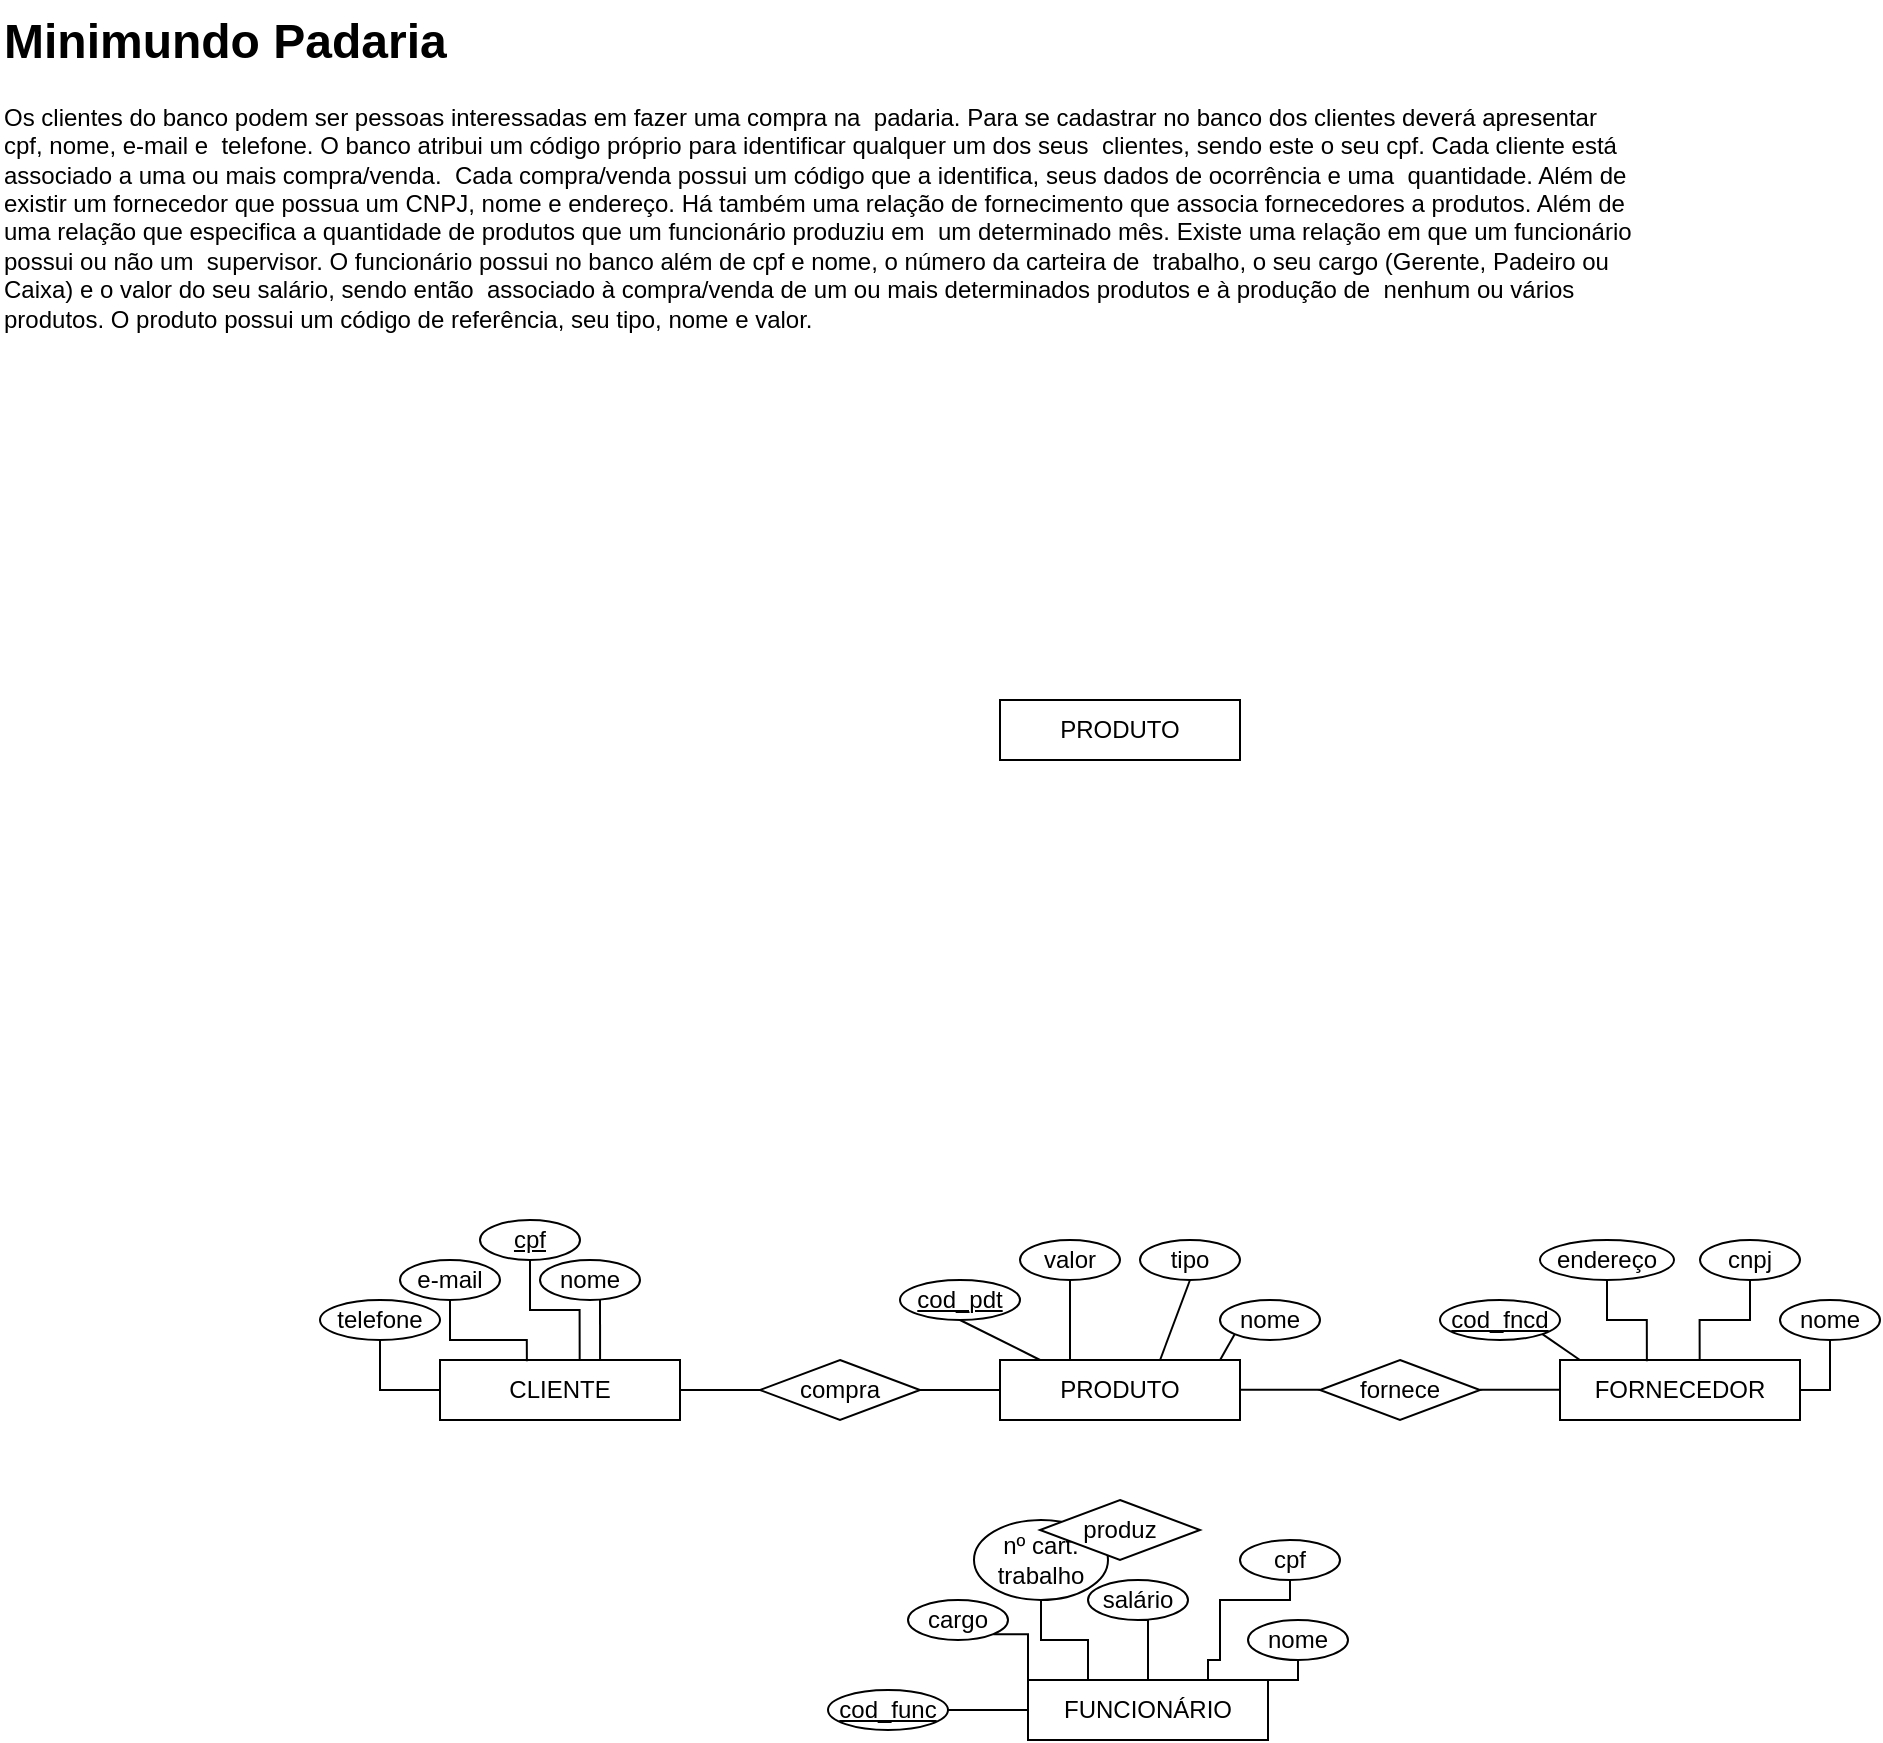 <mxfile version="27.2.0">
  <diagram name="Página-1" id="KaieEYhAneBdvnFzcM9z">
    <mxGraphModel dx="318" dy="215" grid="1" gridSize="10" guides="1" tooltips="1" connect="1" arrows="1" fold="1" page="1" pageScale="1" pageWidth="827" pageHeight="1169" math="0" shadow="0">
      <root>
        <mxCell id="0" />
        <mxCell id="1" parent="0" />
        <mxCell id="9pLMHtDcRqhob4lEy8aN-1" value="&lt;h1 style=&quot;margin-top: 0px;&quot;&gt;&lt;font style=&quot;vertical-align: inherit;&quot;&gt;&lt;font style=&quot;vertical-align: inherit;&quot;&gt;&lt;font style=&quot;vertical-align: inherit;&quot;&gt;&lt;font style=&quot;vertical-align: inherit;&quot;&gt;&lt;font style=&quot;vertical-align: inherit;&quot;&gt;&lt;font style=&quot;vertical-align: inherit;&quot;&gt;Minimundo Padaria&lt;/font&gt;&lt;/font&gt;&lt;/font&gt;&lt;/font&gt;&lt;/font&gt;&lt;/font&gt;&lt;/h1&gt;&lt;p&gt;&lt;font style=&quot;vertical-align: inherit;&quot;&gt;&lt;font style=&quot;vertical-align: inherit;&quot;&gt;&lt;font style=&quot;vertical-align: inherit;&quot;&gt;&lt;font style=&quot;vertical-align: inherit;&quot;&gt;&lt;font style=&quot;vertical-align: inherit;&quot;&gt;&lt;font style=&quot;vertical-align: inherit;&quot;&gt;Os clientes do banco podem ser pessoas interessadas em fazer uma compra na&amp;nbsp; &lt;/font&gt;&lt;/font&gt;&lt;/font&gt;&lt;/font&gt;&lt;font style=&quot;vertical-align: inherit;&quot;&gt;&lt;font style=&quot;vertical-align: inherit;&quot;&gt;&lt;font style=&quot;vertical-align: inherit;&quot;&gt;&lt;font style=&quot;vertical-align: inherit;&quot;&gt;padaria. Para se cadastrar no banco dos clientes deverá apresentar cpf, nome, e-mail e&amp;nbsp; &lt;/font&gt;&lt;/font&gt;&lt;/font&gt;&lt;/font&gt;&lt;font style=&quot;vertical-align: inherit;&quot;&gt;&lt;font style=&quot;vertical-align: inherit;&quot;&gt;&lt;font style=&quot;vertical-align: inherit;&quot;&gt;&lt;font style=&quot;vertical-align: inherit;&quot;&gt;telefone. O banco atribui um código próprio para identificar qualquer um dos seus&amp;nbsp; &lt;/font&gt;&lt;/font&gt;&lt;/font&gt;&lt;/font&gt;&lt;font style=&quot;vertical-align: inherit;&quot;&gt;&lt;font style=&quot;vertical-align: inherit;&quot;&gt;&lt;font style=&quot;vertical-align: inherit;&quot;&gt;&lt;font style=&quot;vertical-align: inherit;&quot;&gt;clientes, sendo este o seu cpf. Cada cliente está associado a uma ou mais compra/venda.&amp;nbsp; &lt;/font&gt;&lt;/font&gt;&lt;/font&gt;&lt;/font&gt;&lt;font style=&quot;vertical-align: inherit;&quot;&gt;&lt;font style=&quot;vertical-align: inherit;&quot;&gt;&lt;font style=&quot;vertical-align: inherit;&quot;&gt;&lt;font style=&quot;vertical-align: inherit;&quot;&gt;Cada compra/venda possui um código que a identifica, seus dados de ocorrência e uma&amp;nbsp; &lt;/font&gt;&lt;/font&gt;&lt;/font&gt;&lt;/font&gt;&lt;font style=&quot;vertical-align: inherit;&quot;&gt;&lt;font style=&quot;vertical-align: inherit;&quot;&gt;&lt;font style=&quot;vertical-align: inherit;&quot;&gt;&lt;font style=&quot;vertical-align: inherit;&quot;&gt;quantidade. Além de existir um fornecedor que possua um CNPJ, nome e endereço. Há também uma relação de fornecimento que associa fornecedores a produtos. Além de&amp;nbsp; &lt;/font&gt;&lt;/font&gt;&lt;/font&gt;&lt;/font&gt;&lt;font style=&quot;vertical-align: inherit;&quot;&gt;&lt;font style=&quot;vertical-align: inherit;&quot;&gt;&lt;font style=&quot;vertical-align: inherit;&quot;&gt;&lt;font style=&quot;vertical-align: inherit;&quot;&gt;uma relação que especifica a quantidade de produtos que um funcionário produziu em&amp;nbsp; &lt;/font&gt;&lt;/font&gt;&lt;/font&gt;&lt;/font&gt;&lt;font style=&quot;vertical-align: inherit;&quot;&gt;&lt;font style=&quot;vertical-align: inherit;&quot;&gt;&lt;font style=&quot;vertical-align: inherit;&quot;&gt;&lt;font style=&quot;vertical-align: inherit;&quot;&gt;um determinado mês. Existe uma relação em que um funcionário possui ou não um&amp;nbsp; &lt;/font&gt;&lt;/font&gt;&lt;/font&gt;&lt;/font&gt;&lt;font style=&quot;vertical-align: inherit;&quot;&gt;&lt;font style=&quot;vertical-align: inherit;&quot;&gt;&lt;font style=&quot;vertical-align: inherit;&quot;&gt;&lt;font style=&quot;vertical-align: inherit;&quot;&gt;supervisor. O funcionário possui no banco além de cpf e nome, o número da carteira de&amp;nbsp; &lt;/font&gt;&lt;/font&gt;&lt;/font&gt;&lt;/font&gt;&lt;font style=&quot;vertical-align: inherit;&quot;&gt;&lt;font style=&quot;vertical-align: inherit;&quot;&gt;&lt;font style=&quot;vertical-align: inherit;&quot;&gt;&lt;font style=&quot;vertical-align: inherit;&quot;&gt;trabalho, o seu cargo (Gerente, Padeiro ou Caixa) e o valor do seu salário, sendo então&amp;nbsp; &lt;/font&gt;&lt;/font&gt;&lt;/font&gt;&lt;/font&gt;&lt;font style=&quot;vertical-align: inherit;&quot;&gt;&lt;font style=&quot;vertical-align: inherit;&quot;&gt;&lt;font style=&quot;vertical-align: inherit;&quot;&gt;&lt;font style=&quot;vertical-align: inherit;&quot;&gt;associado à compra/venda de um ou mais determinados produtos e à produção de&amp;nbsp; &lt;/font&gt;&lt;/font&gt;&lt;/font&gt;&lt;/font&gt;&lt;font style=&quot;vertical-align: inherit;&quot;&gt;&lt;font style=&quot;vertical-align: inherit;&quot;&gt;&lt;font style=&quot;vertical-align: inherit;&quot;&gt;&lt;font style=&quot;vertical-align: inherit;&quot;&gt;nenhum ou vários produtos. O produto possui um código de referência, seu tipo, nome&amp;nbsp;&lt;/font&gt;&lt;/font&gt;&lt;/font&gt;&lt;/font&gt;&lt;font style=&quot;vertical-align: inherit;&quot;&gt;&lt;font style=&quot;vertical-align: inherit;&quot;&gt;&lt;font style=&quot;vertical-align: inherit;&quot;&gt;&lt;font style=&quot;vertical-align: inherit;&quot;&gt;e valor.&lt;/font&gt;&lt;/font&gt;&lt;/font&gt;&lt;/font&gt;&lt;/font&gt;&lt;/font&gt;&lt;/p&gt;" style="text;html=1;whiteSpace=wrap;overflow=hidden;rounded=0;" parent="1" vertex="1">
          <mxGeometry width="820" height="180" as="geometry" />
        </mxCell>
        <mxCell id="LkrAorh8IqJaZGIo29cx-1" value="&lt;font style=&quot;vertical-align: inherit;&quot;&gt;&lt;font style=&quot;vertical-align: inherit;&quot;&gt;CLIENTE&lt;/font&gt;&lt;/font&gt;" style="rounded=0;whiteSpace=wrap;html=1;" parent="1" vertex="1">
          <mxGeometry x="220" y="680" width="120" height="30" as="geometry" />
        </mxCell>
        <mxCell id="LkrAorh8IqJaZGIo29cx-2" value="&lt;u&gt;cpf&lt;/u&gt;" style="ellipse;whiteSpace=wrap;html=1;" parent="1" vertex="1">
          <mxGeometry x="240" y="610" width="50" height="20" as="geometry" />
        </mxCell>
        <mxCell id="LkrAorh8IqJaZGIo29cx-5" value="e-mail" style="ellipse;whiteSpace=wrap;html=1;" parent="1" vertex="1">
          <mxGeometry x="200" y="630" width="50" height="20" as="geometry" />
        </mxCell>
        <mxCell id="LkrAorh8IqJaZGIo29cx-6" value="telefone" style="ellipse;whiteSpace=wrap;html=1;" parent="1" vertex="1">
          <mxGeometry x="160" y="650" width="60" height="20" as="geometry" />
        </mxCell>
        <mxCell id="LkrAorh8IqJaZGIo29cx-8" style="edgeStyle=orthogonalEdgeStyle;rounded=0;orthogonalLoop=1;jettySize=auto;html=1;exitX=0.5;exitY=1;exitDx=0;exitDy=0;entryX=0;entryY=0.5;entryDx=0;entryDy=0;endArrow=none;startFill=0;" parent="1" source="LkrAorh8IqJaZGIo29cx-6" target="LkrAorh8IqJaZGIo29cx-1" edge="1">
          <mxGeometry relative="1" as="geometry">
            <mxPoint x="175" y="685" as="sourcePoint" />
            <mxPoint x="205" y="710" as="targetPoint" />
            <Array as="points">
              <mxPoint x="190" y="695" />
            </Array>
          </mxGeometry>
        </mxCell>
        <mxCell id="LkrAorh8IqJaZGIo29cx-10" style="edgeStyle=orthogonalEdgeStyle;rounded=0;orthogonalLoop=1;jettySize=auto;html=1;exitX=0.5;exitY=1;exitDx=0;exitDy=0;entryX=0.362;entryY=0.02;entryDx=0;entryDy=0;entryPerimeter=0;endArrow=none;startFill=0;" parent="1" source="LkrAorh8IqJaZGIo29cx-5" target="LkrAorh8IqJaZGIo29cx-1" edge="1">
          <mxGeometry relative="1" as="geometry" />
        </mxCell>
        <mxCell id="LkrAorh8IqJaZGIo29cx-11" style="edgeStyle=orthogonalEdgeStyle;rounded=0;orthogonalLoop=1;jettySize=auto;html=1;exitX=0.5;exitY=1;exitDx=0;exitDy=0;entryX=0.582;entryY=0.007;entryDx=0;entryDy=0;entryPerimeter=0;endArrow=none;startFill=0;" parent="1" source="LkrAorh8IqJaZGIo29cx-2" target="LkrAorh8IqJaZGIo29cx-1" edge="1">
          <mxGeometry relative="1" as="geometry" />
        </mxCell>
        <mxCell id="LkrAorh8IqJaZGIo29cx-13" value="&lt;font style=&quot;vertical-align: inherit;&quot;&gt;&lt;font style=&quot;vertical-align: inherit;&quot;&gt;FORNECEDOR&lt;/font&gt;&lt;/font&gt;" style="rounded=0;whiteSpace=wrap;html=1;" parent="1" vertex="1">
          <mxGeometry x="780" y="680" width="120" height="30" as="geometry" />
        </mxCell>
        <mxCell id="LkrAorh8IqJaZGIo29cx-14" value="cnpj" style="ellipse;whiteSpace=wrap;html=1;" parent="1" vertex="1">
          <mxGeometry x="850" y="620" width="50" height="20" as="geometry" />
        </mxCell>
        <mxCell id="LkrAorh8IqJaZGIo29cx-15" style="edgeStyle=orthogonalEdgeStyle;rounded=0;orthogonalLoop=1;jettySize=auto;html=1;exitX=0.5;exitY=1;exitDx=0;exitDy=0;entryX=1;entryY=0.5;entryDx=0;entryDy=0;endArrow=none;startFill=0;" parent="1" source="LkrAorh8IqJaZGIo29cx-16" target="LkrAorh8IqJaZGIo29cx-13" edge="1">
          <mxGeometry relative="1" as="geometry">
            <Array as="points">
              <mxPoint x="915" y="695" />
            </Array>
          </mxGeometry>
        </mxCell>
        <mxCell id="LkrAorh8IqJaZGIo29cx-16" value="nome" style="ellipse;whiteSpace=wrap;html=1;" parent="1" vertex="1">
          <mxGeometry x="890" y="650" width="50" height="20" as="geometry" />
        </mxCell>
        <mxCell id="LkrAorh8IqJaZGIo29cx-17" value="endereço" style="ellipse;whiteSpace=wrap;html=1;" parent="1" vertex="1">
          <mxGeometry x="770" y="620" width="67" height="20" as="geometry" />
        </mxCell>
        <mxCell id="LkrAorh8IqJaZGIo29cx-18" value="&lt;u&gt;cod_fncd&lt;/u&gt;" style="ellipse;whiteSpace=wrap;html=1;" parent="1" vertex="1">
          <mxGeometry x="720" y="650" width="60" height="20" as="geometry" />
        </mxCell>
        <mxCell id="LkrAorh8IqJaZGIo29cx-20" style="edgeStyle=orthogonalEdgeStyle;rounded=0;orthogonalLoop=1;jettySize=auto;html=1;exitX=0.5;exitY=1;exitDx=0;exitDy=0;entryX=0.362;entryY=0.02;entryDx=0;entryDy=0;entryPerimeter=0;endArrow=none;startFill=0;" parent="1" source="LkrAorh8IqJaZGIo29cx-17" target="LkrAorh8IqJaZGIo29cx-13" edge="1">
          <mxGeometry relative="1" as="geometry" />
        </mxCell>
        <mxCell id="LkrAorh8IqJaZGIo29cx-21" style="edgeStyle=orthogonalEdgeStyle;rounded=0;orthogonalLoop=1;jettySize=auto;html=1;exitX=0.5;exitY=1;exitDx=0;exitDy=0;entryX=0.582;entryY=0.007;entryDx=0;entryDy=0;entryPerimeter=0;endArrow=none;startFill=0;" parent="1" source="LkrAorh8IqJaZGIo29cx-14" target="LkrAorh8IqJaZGIo29cx-13" edge="1">
          <mxGeometry relative="1" as="geometry" />
        </mxCell>
        <mxCell id="LkrAorh8IqJaZGIo29cx-22" value="&lt;font style=&quot;vertical-align: inherit;&quot;&gt;&lt;font style=&quot;vertical-align: inherit;&quot;&gt;PRODUTO&lt;/font&gt;&lt;/font&gt;" style="rounded=0;whiteSpace=wrap;html=1;" parent="1" vertex="1">
          <mxGeometry x="500" y="680" width="120" height="30" as="geometry" />
        </mxCell>
        <mxCell id="LkrAorh8IqJaZGIo29cx-23" value="valor" style="ellipse;whiteSpace=wrap;html=1;" parent="1" vertex="1">
          <mxGeometry x="510" y="620" width="50" height="20" as="geometry" />
        </mxCell>
        <mxCell id="LkrAorh8IqJaZGIo29cx-25" value="nome" style="ellipse;whiteSpace=wrap;html=1;" parent="1" vertex="1">
          <mxGeometry x="610" y="650" width="50" height="20" as="geometry" />
        </mxCell>
        <mxCell id="LkrAorh8IqJaZGIo29cx-27" value="&lt;u&gt;cod_pdt&lt;/u&gt;" style="ellipse;whiteSpace=wrap;html=1;" parent="1" vertex="1">
          <mxGeometry x="450" y="640" width="60" height="20" as="geometry" />
        </mxCell>
        <mxCell id="LkrAorh8IqJaZGIo29cx-35" value="tipo" style="ellipse;whiteSpace=wrap;html=1;" parent="1" vertex="1">
          <mxGeometry x="570" y="620" width="50" height="20" as="geometry" />
        </mxCell>
        <mxCell id="LkrAorh8IqJaZGIo29cx-39" value="FUNCIONÁRIO" style="rounded=0;whiteSpace=wrap;html=1;" parent="1" vertex="1">
          <mxGeometry x="514" y="840" width="120" height="30" as="geometry" />
        </mxCell>
        <mxCell id="LkrAorh8IqJaZGIo29cx-40" value="cpf" style="ellipse;whiteSpace=wrap;html=1;" parent="1" vertex="1">
          <mxGeometry x="620" y="770" width="50" height="20" as="geometry" />
        </mxCell>
        <mxCell id="LkrAorh8IqJaZGIo29cx-41" style="edgeStyle=orthogonalEdgeStyle;rounded=0;orthogonalLoop=1;jettySize=auto;html=1;exitX=0.5;exitY=1;exitDx=0;exitDy=0;entryX=1;entryY=0;entryDx=0;entryDy=0;endArrow=none;startFill=0;" parent="1" source="LkrAorh8IqJaZGIo29cx-42" target="LkrAorh8IqJaZGIo29cx-39" edge="1">
          <mxGeometry relative="1" as="geometry">
            <Array as="points">
              <mxPoint x="649" y="840" />
            </Array>
          </mxGeometry>
        </mxCell>
        <mxCell id="LkrAorh8IqJaZGIo29cx-42" value="nome" style="ellipse;whiteSpace=wrap;html=1;" parent="1" vertex="1">
          <mxGeometry x="624" y="810" width="50" height="20" as="geometry" />
        </mxCell>
        <mxCell id="LkrAorh8IqJaZGIo29cx-52" style="edgeStyle=orthogonalEdgeStyle;rounded=0;orthogonalLoop=1;jettySize=auto;html=1;exitX=0.5;exitY=1;exitDx=0;exitDy=0;entryX=0.25;entryY=0;entryDx=0;entryDy=0;startArrow=none;startFill=0;endArrow=none;" parent="1" source="LkrAorh8IqJaZGIo29cx-43" target="LkrAorh8IqJaZGIo29cx-39" edge="1">
          <mxGeometry relative="1" as="geometry" />
        </mxCell>
        <mxCell id="LkrAorh8IqJaZGIo29cx-43" value="nº cart. trabalho" style="ellipse;whiteSpace=wrap;html=1;" parent="1" vertex="1">
          <mxGeometry x="487" y="760" width="67" height="40" as="geometry" />
        </mxCell>
        <mxCell id="LkrAorh8IqJaZGIo29cx-44" value="&lt;u&gt;cod_func&lt;/u&gt;" style="ellipse;whiteSpace=wrap;html=1;" parent="1" vertex="1">
          <mxGeometry x="414" y="845" width="60" height="20" as="geometry" />
        </mxCell>
        <mxCell id="LkrAorh8IqJaZGIo29cx-45" style="edgeStyle=orthogonalEdgeStyle;rounded=0;orthogonalLoop=1;jettySize=auto;html=1;exitX=1;exitY=0.5;exitDx=0;exitDy=0;entryX=0;entryY=0.5;entryDx=0;entryDy=0;endArrow=none;startFill=0;" parent="1" source="LkrAorh8IqJaZGIo29cx-44" target="LkrAorh8IqJaZGIo29cx-39" edge="1">
          <mxGeometry relative="1" as="geometry">
            <mxPoint x="469" y="845" as="sourcePoint" />
            <mxPoint x="499" y="870" as="targetPoint" />
            <Array as="points" />
          </mxGeometry>
        </mxCell>
        <mxCell id="LkrAorh8IqJaZGIo29cx-47" style="edgeStyle=orthogonalEdgeStyle;rounded=0;orthogonalLoop=1;jettySize=auto;html=1;exitX=0.5;exitY=1;exitDx=0;exitDy=0;entryX=0.75;entryY=0;entryDx=0;entryDy=0;endArrow=none;startFill=0;" parent="1" source="LkrAorh8IqJaZGIo29cx-40" target="LkrAorh8IqJaZGIo29cx-39" edge="1">
          <mxGeometry relative="1" as="geometry">
            <Array as="points">
              <mxPoint x="645" y="800" />
              <mxPoint x="610" y="800" />
              <mxPoint x="610" y="830" />
              <mxPoint x="604" y="830" />
            </Array>
          </mxGeometry>
        </mxCell>
        <mxCell id="LkrAorh8IqJaZGIo29cx-50" style="edgeStyle=orthogonalEdgeStyle;rounded=0;orthogonalLoop=1;jettySize=auto;html=1;exitX=1;exitY=1;exitDx=0;exitDy=0;entryX=0;entryY=0;entryDx=0;entryDy=0;endArrow=none;startFill=0;" parent="1" source="LkrAorh8IqJaZGIo29cx-48" target="LkrAorh8IqJaZGIo29cx-39" edge="1">
          <mxGeometry relative="1" as="geometry" />
        </mxCell>
        <mxCell id="LkrAorh8IqJaZGIo29cx-48" value="cargo" style="ellipse;whiteSpace=wrap;html=1;" parent="1" vertex="1">
          <mxGeometry x="454" y="800" width="50" height="20" as="geometry" />
        </mxCell>
        <mxCell id="LkrAorh8IqJaZGIo29cx-51" style="edgeStyle=orthogonalEdgeStyle;rounded=0;orthogonalLoop=1;jettySize=auto;html=1;exitX=0.5;exitY=1;exitDx=0;exitDy=0;entryX=0.5;entryY=0;entryDx=0;entryDy=0;endArrow=none;startFill=0;" parent="1" source="LkrAorh8IqJaZGIo29cx-49" target="LkrAorh8IqJaZGIo29cx-39" edge="1">
          <mxGeometry relative="1" as="geometry" />
        </mxCell>
        <mxCell id="LkrAorh8IqJaZGIo29cx-49" value="salário" style="ellipse;whiteSpace=wrap;html=1;" parent="1" vertex="1">
          <mxGeometry x="544" y="790" width="50" height="20" as="geometry" />
        </mxCell>
        <mxCell id="LkrAorh8IqJaZGIo29cx-3" value="nome" style="ellipse;whiteSpace=wrap;html=1;" parent="1" vertex="1">
          <mxGeometry x="270" y="630" width="50" height="20" as="geometry" />
        </mxCell>
        <mxCell id="oxa5PcbjymrNOYnTPuk2-2" value="" style="endArrow=none;html=1;rounded=0;fontSize=12;startSize=8;endSize=8;curved=1;entryX=0.6;entryY=1;entryDx=0;entryDy=0;entryPerimeter=0;exitX=0.667;exitY=0;exitDx=0;exitDy=0;exitPerimeter=0;" parent="1" source="LkrAorh8IqJaZGIo29cx-1" target="LkrAorh8IqJaZGIo29cx-3" edge="1">
          <mxGeometry width="50" height="50" relative="1" as="geometry">
            <mxPoint x="280" y="680" as="sourcePoint" />
            <mxPoint x="330" y="630" as="targetPoint" />
          </mxGeometry>
        </mxCell>
        <mxCell id="oxa5PcbjymrNOYnTPuk2-3" value="compra" style="rhombus;whiteSpace=wrap;html=1;" parent="1" vertex="1">
          <mxGeometry x="380" y="680" width="80" height="30" as="geometry" />
        </mxCell>
        <mxCell id="oxa5PcbjymrNOYnTPuk2-4" value="" style="endArrow=none;html=1;rounded=0;fontSize=12;startSize=8;endSize=8;curved=1;exitX=1;exitY=0.5;exitDx=0;exitDy=0;entryX=0;entryY=0.5;entryDx=0;entryDy=0;" parent="1" source="LkrAorh8IqJaZGIo29cx-1" target="oxa5PcbjymrNOYnTPuk2-3" edge="1">
          <mxGeometry width="50" height="50" relative="1" as="geometry">
            <mxPoint x="340" y="720" as="sourcePoint" />
            <mxPoint x="390" y="670" as="targetPoint" />
          </mxGeometry>
        </mxCell>
        <mxCell id="f4W2LGQ51WtefmLEC1dG-2" value="" style="endArrow=none;html=1;rounded=0;fontSize=12;startSize=8;endSize=8;curved=1;exitX=0.5;exitY=1;exitDx=0;exitDy=0;entryX=0.167;entryY=0;entryDx=0;entryDy=0;entryPerimeter=0;" edge="1" parent="1" source="LkrAorh8IqJaZGIo29cx-27" target="LkrAorh8IqJaZGIo29cx-22">
          <mxGeometry width="50" height="50" relative="1" as="geometry">
            <mxPoint x="530" y="700" as="sourcePoint" />
            <mxPoint x="580" y="650" as="targetPoint" />
          </mxGeometry>
        </mxCell>
        <mxCell id="f4W2LGQ51WtefmLEC1dG-3" value="" style="endArrow=none;html=1;rounded=0;fontSize=12;startSize=8;endSize=8;curved=1;exitX=0.5;exitY=1;exitDx=0;exitDy=0;" edge="1" parent="1" source="LkrAorh8IqJaZGIo29cx-23">
          <mxGeometry width="50" height="50" relative="1" as="geometry">
            <mxPoint x="530" y="670" as="sourcePoint" />
            <mxPoint x="535" y="680" as="targetPoint" />
          </mxGeometry>
        </mxCell>
        <mxCell id="f4W2LGQ51WtefmLEC1dG-6" value="" style="endArrow=none;html=1;rounded=0;fontSize=12;startSize=8;endSize=8;curved=1;entryX=0.5;entryY=1;entryDx=0;entryDy=0;exitX=0.667;exitY=0;exitDx=0;exitDy=0;exitPerimeter=0;" edge="1" parent="1" source="LkrAorh8IqJaZGIo29cx-22" target="LkrAorh8IqJaZGIo29cx-35">
          <mxGeometry width="50" height="50" relative="1" as="geometry">
            <mxPoint x="530" y="680" as="sourcePoint" />
            <mxPoint x="580" y="630" as="targetPoint" />
          </mxGeometry>
        </mxCell>
        <mxCell id="f4W2LGQ51WtefmLEC1dG-7" value="" style="endArrow=none;html=1;rounded=0;fontSize=12;startSize=8;endSize=8;curved=1;entryX=0;entryY=1;entryDx=0;entryDy=0;exitX=0.917;exitY=0;exitDx=0;exitDy=0;exitPerimeter=0;" edge="1" parent="1" source="LkrAorh8IqJaZGIo29cx-22" target="LkrAorh8IqJaZGIo29cx-25">
          <mxGeometry width="50" height="50" relative="1" as="geometry">
            <mxPoint x="530" y="680" as="sourcePoint" />
            <mxPoint x="580" y="630" as="targetPoint" />
          </mxGeometry>
        </mxCell>
        <mxCell id="f4W2LGQ51WtefmLEC1dG-8" value="" style="endArrow=none;html=1;rounded=0;fontSize=12;startSize=8;endSize=8;curved=1;exitX=1;exitY=0.5;exitDx=0;exitDy=0;entryX=0;entryY=0.5;entryDx=0;entryDy=0;" edge="1" parent="1" source="oxa5PcbjymrNOYnTPuk2-3" target="LkrAorh8IqJaZGIo29cx-22">
          <mxGeometry width="50" height="50" relative="1" as="geometry">
            <mxPoint x="450" y="740" as="sourcePoint" />
            <mxPoint x="500" y="690" as="targetPoint" />
          </mxGeometry>
        </mxCell>
        <mxCell id="f4W2LGQ51WtefmLEC1dG-9" value="fornece" style="rhombus;whiteSpace=wrap;html=1;" vertex="1" parent="1">
          <mxGeometry x="660" y="680" width="80" height="30" as="geometry" />
        </mxCell>
        <mxCell id="f4W2LGQ51WtefmLEC1dG-10" value="" style="endArrow=none;html=1;rounded=0;fontSize=12;startSize=8;endSize=8;curved=1;exitX=1;exitY=0.5;exitDx=0;exitDy=0;entryX=0;entryY=0.5;entryDx=0;entryDy=0;" edge="1" parent="1">
          <mxGeometry width="50" height="50" relative="1" as="geometry">
            <mxPoint x="620" y="694.86" as="sourcePoint" />
            <mxPoint x="660" y="694.86" as="targetPoint" />
          </mxGeometry>
        </mxCell>
        <mxCell id="f4W2LGQ51WtefmLEC1dG-11" value="" style="endArrow=none;html=1;rounded=0;fontSize=12;startSize=8;endSize=8;curved=1;exitX=1;exitY=0.5;exitDx=0;exitDy=0;entryX=0;entryY=0.5;entryDx=0;entryDy=0;" edge="1" parent="1">
          <mxGeometry width="50" height="50" relative="1" as="geometry">
            <mxPoint x="740" y="694.86" as="sourcePoint" />
            <mxPoint x="780" y="694.86" as="targetPoint" />
          </mxGeometry>
        </mxCell>
        <mxCell id="f4W2LGQ51WtefmLEC1dG-12" value="&lt;font style=&quot;vertical-align: inherit;&quot;&gt;&lt;font style=&quot;vertical-align: inherit;&quot;&gt;PRODUTO&lt;/font&gt;&lt;/font&gt;" style="rounded=0;whiteSpace=wrap;html=1;" vertex="1" parent="1">
          <mxGeometry x="500" y="350" width="120" height="30" as="geometry" />
        </mxCell>
        <mxCell id="f4W2LGQ51WtefmLEC1dG-13" value="" style="endArrow=none;html=1;rounded=0;fontSize=12;startSize=8;endSize=8;curved=1;exitX=1;exitY=1;exitDx=0;exitDy=0;entryX=0.083;entryY=0;entryDx=0;entryDy=0;entryPerimeter=0;" edge="1" parent="1" source="LkrAorh8IqJaZGIo29cx-18" target="LkrAorh8IqJaZGIo29cx-13">
          <mxGeometry width="50" height="50" relative="1" as="geometry">
            <mxPoint x="690" y="680" as="sourcePoint" />
            <mxPoint x="740" y="630" as="targetPoint" />
          </mxGeometry>
        </mxCell>
        <mxCell id="f4W2LGQ51WtefmLEC1dG-14" value="produz" style="rhombus;whiteSpace=wrap;html=1;" vertex="1" parent="1">
          <mxGeometry x="520" y="750" width="80" height="30" as="geometry" />
        </mxCell>
      </root>
    </mxGraphModel>
  </diagram>
</mxfile>
